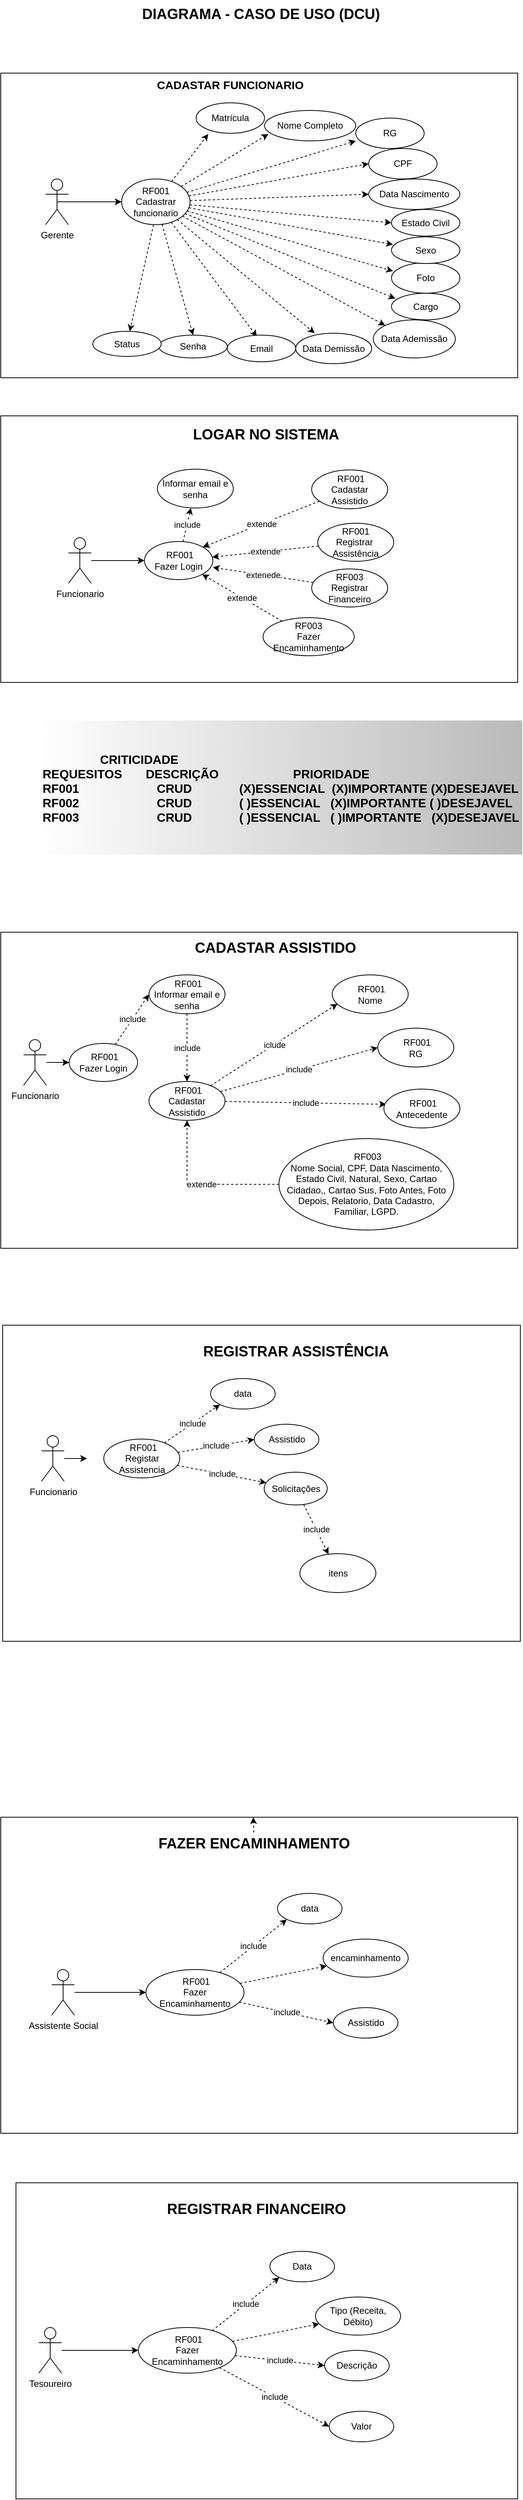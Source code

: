 <mxfile version="17.1.0" type="device"><diagram id="NPgeTfg3SAwERJL0uTgP" name="Page-1"><mxGraphModel dx="1946" dy="1089" grid="1" gridSize="10" guides="1" tooltips="1" connect="1" arrows="1" fold="1" page="1" pageScale="1" pageWidth="827" pageHeight="1169" math="0" shadow="0"><root><mxCell id="0"/><mxCell id="1" parent="0"/><mxCell id="VOHV4muSgWSCsGbNHNwu-18" value="" style="rounded=0;whiteSpace=wrap;html=1;fontSize=15;gradientColor=none;fillColor=none;shadow=0;sketch=0;" parent="1" vertex="1"><mxGeometry x="80" y="560" width="680" height="350" as="geometry"/></mxCell><mxCell id="HMZZudJPAaN2lwAg-uLo-42" style="edgeStyle=none;rounded=0;orthogonalLoop=1;jettySize=auto;html=1;entryX=0;entryY=0.75;entryDx=0;entryDy=0;entryPerimeter=0;dashed=1;" parent="1" source="HMZZudJPAaN2lwAg-uLo-6" target="HMZZudJPAaN2lwAg-uLo-13" edge="1"><mxGeometry relative="1" as="geometry"/></mxCell><mxCell id="HMZZudJPAaN2lwAg-uLo-43" style="edgeStyle=none;rounded=0;orthogonalLoop=1;jettySize=auto;html=1;entryX=0.178;entryY=1.025;entryDx=0;entryDy=0;dashed=1;entryPerimeter=0;" parent="1" source="HMZZudJPAaN2lwAg-uLo-6" target="HMZZudJPAaN2lwAg-uLo-14" edge="1"><mxGeometry relative="1" as="geometry"/></mxCell><mxCell id="HMZZudJPAaN2lwAg-uLo-44" style="edgeStyle=none;rounded=0;orthogonalLoop=1;jettySize=auto;html=1;entryX=0.5;entryY=0;entryDx=0;entryDy=0;dashed=1;" parent="1" source="HMZZudJPAaN2lwAg-uLo-6" target="HMZZudJPAaN2lwAg-uLo-15" edge="1"><mxGeometry relative="1" as="geometry"/></mxCell><mxCell id="HMZZudJPAaN2lwAg-uLo-89" style="edgeStyle=none;rounded=0;orthogonalLoop=1;jettySize=auto;html=1;entryX=0.25;entryY=0;entryDx=0;entryDy=0;dashed=1;entryPerimeter=0;" parent="1" source="HMZZudJPAaN2lwAg-uLo-6" target="HMZZudJPAaN2lwAg-uLo-88" edge="1"><mxGeometry relative="1" as="geometry"/></mxCell><mxCell id="QpUKN1opmwOoVKJ4xcoS-4" style="edgeStyle=none;rounded=0;orthogonalLoop=1;jettySize=auto;html=1;entryX=0;entryY=0.5;entryDx=0;entryDy=0;dashed=1;" parent="1" source="HMZZudJPAaN2lwAg-uLo-6" target="QpUKN1opmwOoVKJ4xcoS-1" edge="1"><mxGeometry relative="1" as="geometry"/></mxCell><mxCell id="QpUKN1opmwOoVKJ4xcoS-7" style="edgeStyle=none;rounded=0;orthogonalLoop=1;jettySize=auto;html=1;dashed=1;entryX=0;entryY=0.5;entryDx=0;entryDy=0;" parent="1" source="HMZZudJPAaN2lwAg-uLo-6" target="QpUKN1opmwOoVKJ4xcoS-6" edge="1"><mxGeometry relative="1" as="geometry"><mxPoint x="604.04" y="386" as="targetPoint"/></mxGeometry></mxCell><mxCell id="QpUKN1opmwOoVKJ4xcoS-9" style="edgeStyle=none;rounded=0;orthogonalLoop=1;jettySize=auto;html=1;entryX=0.056;entryY=0.2;entryDx=0;entryDy=0;entryPerimeter=0;dashed=1;" parent="1" source="HMZZudJPAaN2lwAg-uLo-6" target="QpUKN1opmwOoVKJ4xcoS-8" edge="1"><mxGeometry relative="1" as="geometry"/></mxCell><mxCell id="QpUKN1opmwOoVKJ4xcoS-11" style="edgeStyle=none;rounded=0;orthogonalLoop=1;jettySize=auto;html=1;entryX=0.042;entryY=0.775;entryDx=0;entryDy=0;entryPerimeter=0;dashed=1;" parent="1" source="HMZZudJPAaN2lwAg-uLo-6" target="QpUKN1opmwOoVKJ4xcoS-10" edge="1"><mxGeometry relative="1" as="geometry"><mxPoint x="602.96" y="252" as="targetPoint"/></mxGeometry></mxCell><mxCell id="QpUKN1opmwOoVKJ4xcoS-17" style="edgeStyle=none;rounded=0;orthogonalLoop=1;jettySize=auto;html=1;entryX=0.433;entryY=0.057;entryDx=0;entryDy=0;entryPerimeter=0;dashed=1;" parent="1" source="HMZZudJPAaN2lwAg-uLo-6" target="QpUKN1opmwOoVKJ4xcoS-16" edge="1"><mxGeometry relative="1" as="geometry"/></mxCell><mxCell id="QpUKN1opmwOoVKJ4xcoS-19" style="edgeStyle=none;rounded=0;orthogonalLoop=1;jettySize=auto;html=1;entryX=0.022;entryY=0.286;entryDx=0;entryDy=0;entryPerimeter=0;dashed=1;" parent="1" source="HMZZudJPAaN2lwAg-uLo-6" target="QpUKN1opmwOoVKJ4xcoS-12" edge="1"><mxGeometry relative="1" as="geometry"/></mxCell><mxCell id="QpUKN1opmwOoVKJ4xcoS-21" style="edgeStyle=none;rounded=0;orthogonalLoop=1;jettySize=auto;html=1;dashed=1;" parent="1" target="QpUKN1opmwOoVKJ4xcoS-18" edge="1"><mxGeometry relative="1" as="geometry"><mxPoint x="280.955" y="308.969" as="sourcePoint"/><mxPoint x="271.133" y="449.005" as="targetPoint"/></mxGeometry></mxCell><mxCell id="elocr4wM5OjSZyM55tUf-3" style="rounded=0;orthogonalLoop=1;jettySize=auto;html=1;entryX=0;entryY=0.5;entryDx=0;entryDy=0;dashed=1;" parent="1" source="HMZZudJPAaN2lwAg-uLo-6" target="elocr4wM5OjSZyM55tUf-2" edge="1"><mxGeometry relative="1" as="geometry"/></mxCell><mxCell id="elocr4wM5OjSZyM55tUf-4" style="edgeStyle=none;rounded=0;orthogonalLoop=1;jettySize=auto;html=1;entryX=0.022;entryY=0.275;entryDx=0;entryDy=0;entryPerimeter=0;dashed=1;" parent="1" source="HMZZudJPAaN2lwAg-uLo-6" target="QpUKN1opmwOoVKJ4xcoS-2" edge="1"><mxGeometry relative="1" as="geometry"/></mxCell><mxCell id="elocr4wM5OjSZyM55tUf-5" style="edgeStyle=none;rounded=0;orthogonalLoop=1;jettySize=auto;html=1;entryX=0;entryY=0;entryDx=0;entryDy=0;dashed=1;" parent="1" source="HMZZudJPAaN2lwAg-uLo-6" target="QpUKN1opmwOoVKJ4xcoS-14" edge="1"><mxGeometry relative="1" as="geometry"/></mxCell><mxCell id="HMZZudJPAaN2lwAg-uLo-6" value="RF001&lt;br&gt;Cadastrar funcionario" style="ellipse;whiteSpace=wrap;html=1;" parent="1" vertex="1"><mxGeometry x="239" y="249" width="90" height="60" as="geometry"/></mxCell><mxCell id="HMZZudJPAaN2lwAg-uLo-13" value="RG" style="ellipse;whiteSpace=wrap;html=1;" parent="1" vertex="1"><mxGeometry x="547" y="169" width="90" height="40" as="geometry"/></mxCell><mxCell id="HMZZudJPAaN2lwAg-uLo-14" value="Matrícula" style="ellipse;whiteSpace=wrap;html=1;" parent="1" vertex="1"><mxGeometry x="337" y="149" width="90" height="40" as="geometry"/></mxCell><mxCell id="HMZZudJPAaN2lwAg-uLo-15" value="Senha" style="ellipse;whiteSpace=wrap;html=1;" parent="1" vertex="1"><mxGeometry x="288" y="454" width="90" height="30" as="geometry"/></mxCell><mxCell id="HMZZudJPAaN2lwAg-uLo-20" value="Gerente" style="shape=umlActor;verticalLabelPosition=bottom;verticalAlign=top;html=1;outlineConnect=0;" parent="1" vertex="1"><mxGeometry x="139" y="249" width="30" height="60" as="geometry"/></mxCell><mxCell id="HMZZudJPAaN2lwAg-uLo-41" style="edgeStyle=none;rounded=0;orthogonalLoop=1;jettySize=auto;html=1;entryX=0;entryY=0.5;entryDx=0;entryDy=0;exitX=0.5;exitY=0.5;exitDx=0;exitDy=0;exitPerimeter=0;" parent="1" source="HMZZudJPAaN2lwAg-uLo-20" target="HMZZudJPAaN2lwAg-uLo-6" edge="1"><mxGeometry relative="1" as="geometry"><mxPoint x="399" y="302" as="sourcePoint"/></mxGeometry></mxCell><mxCell id="HMZZudJPAaN2lwAg-uLo-88" value="Data Demissão" style="ellipse;whiteSpace=wrap;html=1;" parent="1" vertex="1"><mxGeometry x="468" y="451.5" width="100" height="40" as="geometry"/></mxCell><mxCell id="QpUKN1opmwOoVKJ4xcoS-1" value="CPF" style="ellipse;whiteSpace=wrap;html=1;" parent="1" vertex="1"><mxGeometry x="564" y="209" width="90" height="40" as="geometry"/></mxCell><mxCell id="QpUKN1opmwOoVKJ4xcoS-2" value="Foto" style="ellipse;whiteSpace=wrap;html=1;" parent="1" vertex="1"><mxGeometry x="594" y="359" width="90" height="40" as="geometry"/></mxCell><mxCell id="QpUKN1opmwOoVKJ4xcoS-6" value="Data Nascimento" style="ellipse;whiteSpace=wrap;html=1;" parent="1" vertex="1"><mxGeometry x="564" y="249" width="120" height="40" as="geometry"/></mxCell><mxCell id="QpUKN1opmwOoVKJ4xcoS-8" value="Cargo" style="ellipse;whiteSpace=wrap;html=1;" parent="1" vertex="1"><mxGeometry x="594" y="399" width="90" height="35" as="geometry"/></mxCell><mxCell id="QpUKN1opmwOoVKJ4xcoS-10" value="Nome Completo" style="ellipse;whiteSpace=wrap;html=1;" parent="1" vertex="1"><mxGeometry x="427" y="159" width="120" height="40" as="geometry"/></mxCell><mxCell id="QpUKN1opmwOoVKJ4xcoS-12" value="Sexo" style="ellipse;whiteSpace=wrap;html=1;" parent="1" vertex="1"><mxGeometry x="594" y="325" width="90" height="35" as="geometry"/></mxCell><mxCell id="QpUKN1opmwOoVKJ4xcoS-14" value="Data Ademissão" style="ellipse;whiteSpace=wrap;html=1;" parent="1" vertex="1"><mxGeometry x="570" y="434" width="108" height="50" as="geometry"/></mxCell><mxCell id="QpUKN1opmwOoVKJ4xcoS-16" value="Email" style="ellipse;whiteSpace=wrap;html=1;" parent="1" vertex="1"><mxGeometry x="378" y="454" width="90" height="35" as="geometry"/></mxCell><mxCell id="QpUKN1opmwOoVKJ4xcoS-18" value="Status" style="ellipse;whiteSpace=wrap;html=1;" parent="1" vertex="1"><mxGeometry x="201" y="449" width="90" height="33" as="geometry"/></mxCell><mxCell id="QpUKN1opmwOoVKJ4xcoS-38" value="DIAGRAMA - CASO DE USO (DCU)" style="text;strokeColor=none;fillColor=none;align=left;verticalAlign=top;spacingLeft=4;spacingRight=4;overflow=hidden;rotatable=0;points=[[0,0.5],[1,0.5]];portConstraint=eastwest;rounded=0;glass=0;dashed=1;fontSize=19;fontStyle=1" parent="1" vertex="1"><mxGeometry x="260" y="14" width="342" height="26" as="geometry"/></mxCell><mxCell id="QpUKN1opmwOoVKJ4xcoS-43" value="                 CRITICIDADE&#10;REQUESITOS       DESCRIÇÃO                      PRIORIDADE&#10;RF001                       CRUD              (X)ESSENCIAL  (X)IMPORTANTE (X)DESEJAVEL&#10;RF002                       CRUD              ( )ESSENCIAL   (X)IMPORTANTE ( )DESEJAVEL&#10;RF003                       CRUD              ( )ESSENCIAL   ( )IMPORTANTE   (X)DESEJAVEL" style="text;align=left;fontStyle=1;verticalAlign=middle;spacingLeft=3;spacingRight=3;strokeColor=none;rotatable=0;points=[[0,0.5],[1,0.5]];portConstraint=eastwest;rounded=0;glass=0;dashed=1;fontSize=16;fillColor=#BABABA;gradientColor=#ffffff;gradientDirection=west;" parent="1" vertex="1"><mxGeometry x="130" y="960" width="636" height="176" as="geometry"/></mxCell><mxCell id="elocr4wM5OjSZyM55tUf-2" value="Estado Civil" style="ellipse;whiteSpace=wrap;html=1;" parent="1" vertex="1"><mxGeometry x="594" y="289" width="90" height="35" as="geometry"/></mxCell><mxCell id="VOHV4muSgWSCsGbNHNwu-6" style="edgeStyle=orthogonalEdgeStyle;rounded=0;orthogonalLoop=1;jettySize=auto;html=1;" parent="1" source="VOHV4muSgWSCsGbNHNwu-1" target="VOHV4muSgWSCsGbNHNwu-2" edge="1"><mxGeometry relative="1" as="geometry"/></mxCell><mxCell id="VOHV4muSgWSCsGbNHNwu-1" value="Funcionario" style="shape=umlActor;verticalLabelPosition=bottom;verticalAlign=top;html=1;outlineConnect=0;" parent="1" vertex="1"><mxGeometry x="169" y="720" width="30" height="60" as="geometry"/></mxCell><mxCell id="VOHV4muSgWSCsGbNHNwu-7" value="include" style="rounded=0;orthogonalLoop=1;jettySize=auto;html=1;dashed=1;" parent="1" source="VOHV4muSgWSCsGbNHNwu-2" target="VOHV4muSgWSCsGbNHNwu-3" edge="1"><mxGeometry relative="1" as="geometry"/></mxCell><mxCell id="VOHV4muSgWSCsGbNHNwu-2" value="&amp;nbsp;RF001&lt;br&gt;Fazer Login" style="ellipse;whiteSpace=wrap;html=1;" parent="1" vertex="1"><mxGeometry x="269" y="725" width="90" height="50" as="geometry"/></mxCell><mxCell id="VOHV4muSgWSCsGbNHNwu-3" value="Informar email e senha" style="ellipse;whiteSpace=wrap;html=1;" parent="1" vertex="1"><mxGeometry x="286" y="630" width="100" height="51" as="geometry"/></mxCell><mxCell id="VOHV4muSgWSCsGbNHNwu-9" value="extende" style="edgeStyle=none;rounded=0;orthogonalLoop=1;jettySize=auto;html=1;dashed=1;entryX=1;entryY=0;entryDx=0;entryDy=0;" parent="1" source="VOHV4muSgWSCsGbNHNwu-4" target="VOHV4muSgWSCsGbNHNwu-2" edge="1"><mxGeometry relative="1" as="geometry"><mxPoint x="408.01" y="686" as="targetPoint"/></mxGeometry></mxCell><mxCell id="VOHV4muSgWSCsGbNHNwu-4" value="&amp;nbsp;RF001&lt;br&gt;Cadastar Assistido" style="ellipse;whiteSpace=wrap;html=1;" parent="1" vertex="1"><mxGeometry x="489" y="631" width="100" height="51" as="geometry"/></mxCell><mxCell id="VOHV4muSgWSCsGbNHNwu-10" value="extende" style="edgeStyle=none;rounded=0;orthogonalLoop=1;jettySize=auto;html=1;dashed=1;" parent="1" source="VOHV4muSgWSCsGbNHNwu-5" target="VOHV4muSgWSCsGbNHNwu-2" edge="1"><mxGeometry relative="1" as="geometry"><mxPoint x="408.01" y="705" as="targetPoint"/></mxGeometry></mxCell><mxCell id="VOHV4muSgWSCsGbNHNwu-5" value="RF001&lt;br&gt;Registrar&amp;nbsp; Assistência" style="ellipse;whiteSpace=wrap;html=1;" parent="1" vertex="1"><mxGeometry x="497" y="701" width="100" height="50" as="geometry"/></mxCell><mxCell id="VOHV4muSgWSCsGbNHNwu-15" value="extenede" style="edgeStyle=none;rounded=0;orthogonalLoop=1;jettySize=auto;html=1;dashed=1;entryX=1;entryY=0.68;entryDx=0;entryDy=0;entryPerimeter=0;" parent="1" source="VOHV4muSgWSCsGbNHNwu-11" target="VOHV4muSgWSCsGbNHNwu-2" edge="1"><mxGeometry relative="1" as="geometry"><mxPoint x="359" y="775" as="targetPoint"/></mxGeometry></mxCell><mxCell id="VOHV4muSgWSCsGbNHNwu-11" value="RF003&lt;br&gt;Registrar Financeiro" style="ellipse;whiteSpace=wrap;html=1;" parent="1" vertex="1"><mxGeometry x="489" y="761" width="100" height="50" as="geometry"/></mxCell><mxCell id="VOHV4muSgWSCsGbNHNwu-16" value="extende" style="edgeStyle=none;rounded=0;orthogonalLoop=1;jettySize=auto;html=1;dashed=1;" parent="1" source="VOHV4muSgWSCsGbNHNwu-12" target="VOHV4muSgWSCsGbNHNwu-2" edge="1"><mxGeometry relative="1" as="geometry"/></mxCell><mxCell id="VOHV4muSgWSCsGbNHNwu-12" value="RF003&lt;br&gt;Fazer Encaminhamento" style="ellipse;whiteSpace=wrap;html=1;" parent="1" vertex="1"><mxGeometry x="425" y="825" width="120" height="50" as="geometry"/></mxCell><mxCell id="VOHV4muSgWSCsGbNHNwu-17" value="LOGAR NO SISTEMA" style="text;html=1;strokeColor=none;fillColor=none;align=center;verticalAlign=middle;whiteSpace=wrap;rounded=0;fontStyle=1;fontSize=19;" parent="1" vertex="1"><mxGeometry x="329" y="570" width="200" height="30" as="geometry"/></mxCell><mxCell id="VOHV4muSgWSCsGbNHNwu-19" value="" style="rounded=0;whiteSpace=wrap;html=1;fontSize=15;gradientColor=none;fillColor=none;shadow=0;sketch=0;" parent="1" vertex="1"><mxGeometry x="80" y="1238" width="680" height="415" as="geometry"/></mxCell><mxCell id="VOHV4muSgWSCsGbNHNwu-20" style="edgeStyle=orthogonalEdgeStyle;rounded=0;orthogonalLoop=1;jettySize=auto;html=1;" parent="1" source="VOHV4muSgWSCsGbNHNwu-21" target="VOHV4muSgWSCsGbNHNwu-23" edge="1"><mxGeometry relative="1" as="geometry"/></mxCell><mxCell id="VOHV4muSgWSCsGbNHNwu-21" value="Funcionario" style="shape=umlActor;verticalLabelPosition=bottom;verticalAlign=top;html=1;outlineConnect=0;" parent="1" vertex="1"><mxGeometry x="110" y="1379" width="30" height="60" as="geometry"/></mxCell><mxCell id="VOHV4muSgWSCsGbNHNwu-22" value="include" style="rounded=0;orthogonalLoop=1;jettySize=auto;html=1;entryX=0;entryY=0.5;entryDx=0;entryDy=0;dashed=1;" parent="1" source="VOHV4muSgWSCsGbNHNwu-23" target="VOHV4muSgWSCsGbNHNwu-24" edge="1"><mxGeometry relative="1" as="geometry"/></mxCell><mxCell id="VOHV4muSgWSCsGbNHNwu-23" value="&amp;nbsp;RF001&lt;br&gt;Fazer Login" style="ellipse;whiteSpace=wrap;html=1;" parent="1" vertex="1"><mxGeometry x="170" y="1384" width="90" height="50" as="geometry"/></mxCell><mxCell id="VOHV4muSgWSCsGbNHNwu-44" value="include" style="edgeStyle=none;rounded=0;orthogonalLoop=1;jettySize=auto;html=1;entryX=0.5;entryY=0;entryDx=0;entryDy=0;dashed=1;fontSize=11;" parent="1" source="VOHV4muSgWSCsGbNHNwu-24" target="VOHV4muSgWSCsGbNHNwu-26" edge="1"><mxGeometry relative="1" as="geometry"/></mxCell><mxCell id="VOHV4muSgWSCsGbNHNwu-24" value="&amp;nbsp;RF001&lt;br&gt;Informar email e senha" style="ellipse;whiteSpace=wrap;html=1;" parent="1" vertex="1"><mxGeometry x="275" y="1294" width="100" height="51" as="geometry"/></mxCell><mxCell id="VOHV4muSgWSCsGbNHNwu-39" value="include" style="edgeStyle=none;rounded=0;orthogonalLoop=1;jettySize=auto;html=1;entryX=0;entryY=0.5;entryDx=0;entryDy=0;dashed=1;fontSize=11;" parent="1" source="VOHV4muSgWSCsGbNHNwu-26" target="VOHV4muSgWSCsGbNHNwu-35" edge="1"><mxGeometry relative="1" as="geometry"><mxPoint x="449.439" y="1443.192" as="sourcePoint"/></mxGeometry></mxCell><mxCell id="VOHV4muSgWSCsGbNHNwu-40" value="include" style="edgeStyle=none;rounded=0;orthogonalLoop=1;jettySize=auto;html=1;entryX=0.03;entryY=0.392;entryDx=0;entryDy=0;entryPerimeter=0;dashed=1;fontSize=11;" parent="1" source="VOHV4muSgWSCsGbNHNwu-26" target="VOHV4muSgWSCsGbNHNwu-36" edge="1"><mxGeometry relative="1" as="geometry"><mxPoint x="460.95" y="1460.635" as="sourcePoint"/></mxGeometry></mxCell><mxCell id="VOHV4muSgWSCsGbNHNwu-45" value="iclude" style="edgeStyle=none;rounded=0;orthogonalLoop=1;jettySize=auto;html=1;entryX=0.07;entryY=0.745;entryDx=0;entryDy=0;entryPerimeter=0;dashed=1;fontSize=11;" parent="1" source="VOHV4muSgWSCsGbNHNwu-26" target="VOHV4muSgWSCsGbNHNwu-34" edge="1"><mxGeometry relative="1" as="geometry"/></mxCell><mxCell id="VOHV4muSgWSCsGbNHNwu-26" value="&amp;nbsp;RF001&lt;br&gt;Cadastar Assistido" style="ellipse;whiteSpace=wrap;html=1;" parent="1" vertex="1"><mxGeometry x="275" y="1434" width="100" height="51" as="geometry"/></mxCell><mxCell id="VOHV4muSgWSCsGbNHNwu-33" value="CADASTAR ASSISTIDO" style="text;html=1;strokeColor=none;fillColor=none;align=center;verticalAlign=middle;whiteSpace=wrap;rounded=0;fontStyle=1;fontSize=19;" parent="1" vertex="1"><mxGeometry x="316" y="1244" width="251" height="30" as="geometry"/></mxCell><mxCell id="VOHV4muSgWSCsGbNHNwu-34" value="&amp;nbsp;RF001&lt;br&gt;Nome" style="ellipse;whiteSpace=wrap;html=1;" parent="1" vertex="1"><mxGeometry x="516" y="1294" width="100" height="51" as="geometry"/></mxCell><mxCell id="VOHV4muSgWSCsGbNHNwu-35" value="&amp;nbsp;RF001&lt;br&gt;RG" style="ellipse;whiteSpace=wrap;html=1;" parent="1" vertex="1"><mxGeometry x="576" y="1364" width="100" height="51" as="geometry"/></mxCell><mxCell id="VOHV4muSgWSCsGbNHNwu-36" value="&amp;nbsp;RF001&lt;br&gt;Antecedente" style="ellipse;whiteSpace=wrap;html=1;" parent="1" vertex="1"><mxGeometry x="584" y="1444" width="100" height="51" as="geometry"/></mxCell><mxCell id="aKtooawKqXuPKjt2hFrD-1" value="extende" style="edgeStyle=orthogonalEdgeStyle;rounded=0;orthogonalLoop=1;jettySize=auto;html=1;exitX=0;exitY=0.5;exitDx=0;exitDy=0;dashed=1;" edge="1" parent="1" source="VOHV4muSgWSCsGbNHNwu-46" target="VOHV4muSgWSCsGbNHNwu-26"><mxGeometry relative="1" as="geometry"/></mxCell><mxCell id="VOHV4muSgWSCsGbNHNwu-46" value="&amp;nbsp;RF003&lt;br&gt;Nome Social, CPF, Data Nascimento, Estado Civil, Natural, Sexo, Cartao Cidadao,, Cartao Sus, Foto Antes, Foto Depois, Relatorio, Data Cadastro, Familiar, LGPD." style="ellipse;whiteSpace=wrap;html=1;" parent="1" vertex="1"><mxGeometry x="446" y="1509" width="230" height="120" as="geometry"/></mxCell><mxCell id="aKtooawKqXuPKjt2hFrD-3" value="" style="rounded=0;whiteSpace=wrap;html=1;fontSize=15;gradientColor=none;fillColor=none;shadow=0;sketch=0;" vertex="1" parent="1"><mxGeometry x="82.5" y="1754" width="681" height="415" as="geometry"/></mxCell><mxCell id="aKtooawKqXuPKjt2hFrD-4" style="edgeStyle=orthogonalEdgeStyle;rounded=0;orthogonalLoop=1;jettySize=auto;html=1;" edge="1" source="aKtooawKqXuPKjt2hFrD-5" parent="1"><mxGeometry relative="1" as="geometry"><mxPoint x="193.5" y="1929" as="targetPoint"/></mxGeometry></mxCell><mxCell id="aKtooawKqXuPKjt2hFrD-5" value="Funcionario" style="shape=umlActor;verticalLabelPosition=bottom;verticalAlign=top;html=1;outlineConnect=0;" vertex="1" parent="1"><mxGeometry x="133.5" y="1899" width="30" height="60" as="geometry"/></mxCell><mxCell id="aKtooawKqXuPKjt2hFrD-28" value="include" style="edgeStyle=none;rounded=0;orthogonalLoop=1;jettySize=auto;html=1;entryX=0;entryY=1;entryDx=0;entryDy=0;dashed=1;" edge="1" parent="1" source="aKtooawKqXuPKjt2hFrD-13" target="aKtooawKqXuPKjt2hFrD-20"><mxGeometry relative="1" as="geometry"/></mxCell><mxCell id="aKtooawKqXuPKjt2hFrD-29" value="include" style="edgeStyle=none;rounded=0;orthogonalLoop=1;jettySize=auto;html=1;entryX=0;entryY=0.5;entryDx=0;entryDy=0;dashed=1;" edge="1" parent="1" source="aKtooawKqXuPKjt2hFrD-13" target="aKtooawKqXuPKjt2hFrD-27"><mxGeometry relative="1" as="geometry"/></mxCell><mxCell id="aKtooawKqXuPKjt2hFrD-30" value="include" style="edgeStyle=none;rounded=0;orthogonalLoop=1;jettySize=auto;html=1;dashed=1;" edge="1" parent="1" source="aKtooawKqXuPKjt2hFrD-13" target="aKtooawKqXuPKjt2hFrD-16"><mxGeometry relative="1" as="geometry"/></mxCell><mxCell id="aKtooawKqXuPKjt2hFrD-13" value="&amp;nbsp;RF001&lt;br&gt;Registar Assistencia" style="ellipse;whiteSpace=wrap;html=1;" vertex="1" parent="1"><mxGeometry x="215.5" y="1903.5" width="100" height="51" as="geometry"/></mxCell><mxCell id="aKtooawKqXuPKjt2hFrD-14" value="REGISTRAR ASSISTÊNCIA" style="text;html=1;strokeColor=none;fillColor=none;align=center;verticalAlign=middle;whiteSpace=wrap;rounded=0;fontStyle=1;fontSize=19;" vertex="1" parent="1"><mxGeometry x="323.5" y="1774" width="289" height="30" as="geometry"/></mxCell><mxCell id="aKtooawKqXuPKjt2hFrD-31" value="include" style="edgeStyle=none;rounded=0;orthogonalLoop=1;jettySize=auto;html=1;dashed=1;" edge="1" parent="1" source="aKtooawKqXuPKjt2hFrD-16" target="aKtooawKqXuPKjt2hFrD-25"><mxGeometry relative="1" as="geometry"/></mxCell><mxCell id="aKtooawKqXuPKjt2hFrD-16" value="Solicitações" style="ellipse;whiteSpace=wrap;html=1;" vertex="1" parent="1"><mxGeometry x="426.5" y="1947" width="83" height="43" as="geometry"/></mxCell><mxCell id="aKtooawKqXuPKjt2hFrD-20" value="data" style="ellipse;whiteSpace=wrap;html=1;" vertex="1" parent="1"><mxGeometry x="356" y="1824" width="85" height="40" as="geometry"/></mxCell><mxCell id="aKtooawKqXuPKjt2hFrD-25" value="itens" style="ellipse;whiteSpace=wrap;html=1;" vertex="1" parent="1"><mxGeometry x="473.5" y="2054" width="100" height="51" as="geometry"/></mxCell><mxCell id="aKtooawKqXuPKjt2hFrD-27" value="Assistido" style="ellipse;whiteSpace=wrap;html=1;" vertex="1" parent="1"><mxGeometry x="413.5" y="1884" width="85" height="40" as="geometry"/></mxCell><mxCell id="aKtooawKqXuPKjt2hFrD-32" value="" style="rounded=0;whiteSpace=wrap;html=1;fontSize=15;gradientColor=none;fillColor=none;shadow=0;sketch=0;" vertex="1" parent="1"><mxGeometry x="80" y="2400" width="680" height="415" as="geometry"/></mxCell><mxCell id="aKtooawKqXuPKjt2hFrD-33" style="edgeStyle=orthogonalEdgeStyle;rounded=0;orthogonalLoop=1;jettySize=auto;html=1;entryX=0;entryY=0.5;entryDx=0;entryDy=0;" edge="1" source="aKtooawKqXuPKjt2hFrD-34" parent="1" target="aKtooawKqXuPKjt2hFrD-38"><mxGeometry relative="1" as="geometry"><mxPoint x="200" y="2585" as="targetPoint"/></mxGeometry></mxCell><mxCell id="aKtooawKqXuPKjt2hFrD-34" value="Assistente Social" style="shape=umlActor;verticalLabelPosition=bottom;verticalAlign=top;html=1;outlineConnect=0;" vertex="1" parent="1"><mxGeometry x="147" y="2600" width="30" height="60" as="geometry"/></mxCell><mxCell id="aKtooawKqXuPKjt2hFrD-35" value="include" style="edgeStyle=none;rounded=0;orthogonalLoop=1;jettySize=auto;html=1;entryX=0;entryY=1;entryDx=0;entryDy=0;dashed=1;" edge="1" source="aKtooawKqXuPKjt2hFrD-38" target="aKtooawKqXuPKjt2hFrD-42" parent="1"><mxGeometry relative="1" as="geometry"/></mxCell><mxCell id="aKtooawKqXuPKjt2hFrD-36" value="include" style="edgeStyle=none;rounded=0;orthogonalLoop=1;jettySize=auto;html=1;entryX=0;entryY=0.5;entryDx=0;entryDy=0;dashed=1;" edge="1" source="aKtooawKqXuPKjt2hFrD-38" target="aKtooawKqXuPKjt2hFrD-44" parent="1"><mxGeometry relative="1" as="geometry"/></mxCell><mxCell id="aKtooawKqXuPKjt2hFrD-46" style="edgeStyle=none;rounded=0;orthogonalLoop=1;jettySize=auto;html=1;dashed=1;" edge="1" parent="1" source="aKtooawKqXuPKjt2hFrD-38" target="aKtooawKqXuPKjt2hFrD-43"><mxGeometry relative="1" as="geometry"/></mxCell><mxCell id="aKtooawKqXuPKjt2hFrD-38" value="&amp;nbsp;RF001&lt;br&gt;Fazer Encaminhamento" style="ellipse;whiteSpace=wrap;html=1;" vertex="1" parent="1"><mxGeometry x="271" y="2600" width="129" height="60" as="geometry"/></mxCell><mxCell id="aKtooawKqXuPKjt2hFrD-62" style="edgeStyle=none;rounded=0;orthogonalLoop=1;jettySize=auto;html=1;dashed=1;fontSize=19;" edge="1" parent="1" source="aKtooawKqXuPKjt2hFrD-39" target="aKtooawKqXuPKjt2hFrD-32"><mxGeometry relative="1" as="geometry"/></mxCell><mxCell id="aKtooawKqXuPKjt2hFrD-39" value="FAZER ENCAMINHAMENTO" style="text;html=1;strokeColor=none;fillColor=none;align=center;verticalAlign=middle;whiteSpace=wrap;rounded=0;fontStyle=1;fontSize=19;" vertex="1" parent="1"><mxGeometry x="271" y="2420" width="285" height="30" as="geometry"/></mxCell><mxCell id="aKtooawKqXuPKjt2hFrD-42" value="data" style="ellipse;whiteSpace=wrap;html=1;" vertex="1" parent="1"><mxGeometry x="444" y="2500" width="85" height="40" as="geometry"/></mxCell><mxCell id="aKtooawKqXuPKjt2hFrD-43" value="encaminhamento" style="ellipse;whiteSpace=wrap;html=1;" vertex="1" parent="1"><mxGeometry x="504" y="2560" width="112" height="50" as="geometry"/></mxCell><mxCell id="aKtooawKqXuPKjt2hFrD-44" value="Assistido" style="ellipse;whiteSpace=wrap;html=1;" vertex="1" parent="1"><mxGeometry x="517.5" y="2650" width="85" height="40" as="geometry"/></mxCell><mxCell id="aKtooawKqXuPKjt2hFrD-47" value="" style="rounded=0;whiteSpace=wrap;html=1;fontSize=15;gradientColor=none;fillColor=none;shadow=0;sketch=0;" vertex="1" parent="1"><mxGeometry x="100" y="2880" width="660" height="415" as="geometry"/></mxCell><mxCell id="aKtooawKqXuPKjt2hFrD-48" style="edgeStyle=orthogonalEdgeStyle;rounded=0;orthogonalLoop=1;jettySize=auto;html=1;entryX=0;entryY=0.5;entryDx=0;entryDy=0;" edge="1" source="aKtooawKqXuPKjt2hFrD-49" target="aKtooawKqXuPKjt2hFrD-53" parent="1"><mxGeometry relative="1" as="geometry"><mxPoint x="190" y="3055" as="targetPoint"/></mxGeometry></mxCell><mxCell id="aKtooawKqXuPKjt2hFrD-49" value="Tesoureiro" style="shape=umlActor;verticalLabelPosition=bottom;verticalAlign=top;html=1;outlineConnect=0;" vertex="1" parent="1"><mxGeometry x="130" y="3070" width="30" height="60" as="geometry"/></mxCell><mxCell id="aKtooawKqXuPKjt2hFrD-50" value="include" style="edgeStyle=none;rounded=0;orthogonalLoop=1;jettySize=auto;html=1;entryX=0;entryY=1;entryDx=0;entryDy=0;dashed=1;" edge="1" source="aKtooawKqXuPKjt2hFrD-53" target="aKtooawKqXuPKjt2hFrD-55" parent="1"><mxGeometry relative="1" as="geometry"/></mxCell><mxCell id="aKtooawKqXuPKjt2hFrD-51" value="include" style="edgeStyle=none;rounded=0;orthogonalLoop=1;jettySize=auto;html=1;entryX=0;entryY=0.5;entryDx=0;entryDy=0;dashed=1;" edge="1" source="aKtooawKqXuPKjt2hFrD-53" target="aKtooawKqXuPKjt2hFrD-57" parent="1"><mxGeometry relative="1" as="geometry"/></mxCell><mxCell id="aKtooawKqXuPKjt2hFrD-52" style="edgeStyle=none;rounded=0;orthogonalLoop=1;jettySize=auto;html=1;dashed=1;" edge="1" source="aKtooawKqXuPKjt2hFrD-53" target="aKtooawKqXuPKjt2hFrD-56" parent="1"><mxGeometry relative="1" as="geometry"/></mxCell><mxCell id="aKtooawKqXuPKjt2hFrD-59" value="include" style="edgeStyle=none;rounded=0;orthogonalLoop=1;jettySize=auto;html=1;entryX=0;entryY=0.5;entryDx=0;entryDy=0;dashed=1;" edge="1" parent="1" source="aKtooawKqXuPKjt2hFrD-53" target="aKtooawKqXuPKjt2hFrD-58"><mxGeometry relative="1" as="geometry"/></mxCell><mxCell id="aKtooawKqXuPKjt2hFrD-53" value="&amp;nbsp;RF001&lt;br&gt;Fazer Encaminhamento" style="ellipse;whiteSpace=wrap;html=1;" vertex="1" parent="1"><mxGeometry x="261" y="3070" width="129" height="60" as="geometry"/></mxCell><mxCell id="aKtooawKqXuPKjt2hFrD-54" value="REGISTRAR FINANCEIRO" style="text;html=1;strokeColor=none;fillColor=none;align=center;verticalAlign=middle;whiteSpace=wrap;rounded=0;fontStyle=1;fontSize=19;" vertex="1" parent="1"><mxGeometry x="269" y="2900" width="295" height="30" as="geometry"/></mxCell><mxCell id="aKtooawKqXuPKjt2hFrD-55" value="Data" style="ellipse;whiteSpace=wrap;html=1;" vertex="1" parent="1"><mxGeometry x="434" y="2970" width="85" height="40" as="geometry"/></mxCell><mxCell id="aKtooawKqXuPKjt2hFrD-56" value="Tipo (Receita, Débito)" style="ellipse;whiteSpace=wrap;html=1;" vertex="1" parent="1"><mxGeometry x="494" y="3030" width="112" height="50" as="geometry"/></mxCell><mxCell id="aKtooawKqXuPKjt2hFrD-57" value="Descrição" style="ellipse;whiteSpace=wrap;html=1;" vertex="1" parent="1"><mxGeometry x="506" y="3100" width="85" height="40" as="geometry"/></mxCell><mxCell id="aKtooawKqXuPKjt2hFrD-58" value="Valor" style="ellipse;whiteSpace=wrap;html=1;" vertex="1" parent="1"><mxGeometry x="512" y="3180" width="85" height="40" as="geometry"/></mxCell><mxCell id="aKtooawKqXuPKjt2hFrD-60" value="" style="rounded=0;whiteSpace=wrap;html=1;fontSize=15;gradientColor=none;fillColor=none;shadow=0;sketch=0;" vertex="1" parent="1"><mxGeometry x="80" y="110" width="680" height="400" as="geometry"/></mxCell><mxCell id="aKtooawKqXuPKjt2hFrD-61" value="CADASTAR FUNCIONARIO" style="text;html=1;strokeColor=none;fillColor=none;align=center;verticalAlign=middle;whiteSpace=wrap;rounded=0;fontStyle=1;fontSize=15;" vertex="1" parent="1"><mxGeometry x="282" y="110" width="200" height="30" as="geometry"/></mxCell></root></mxGraphModel></diagram></mxfile>